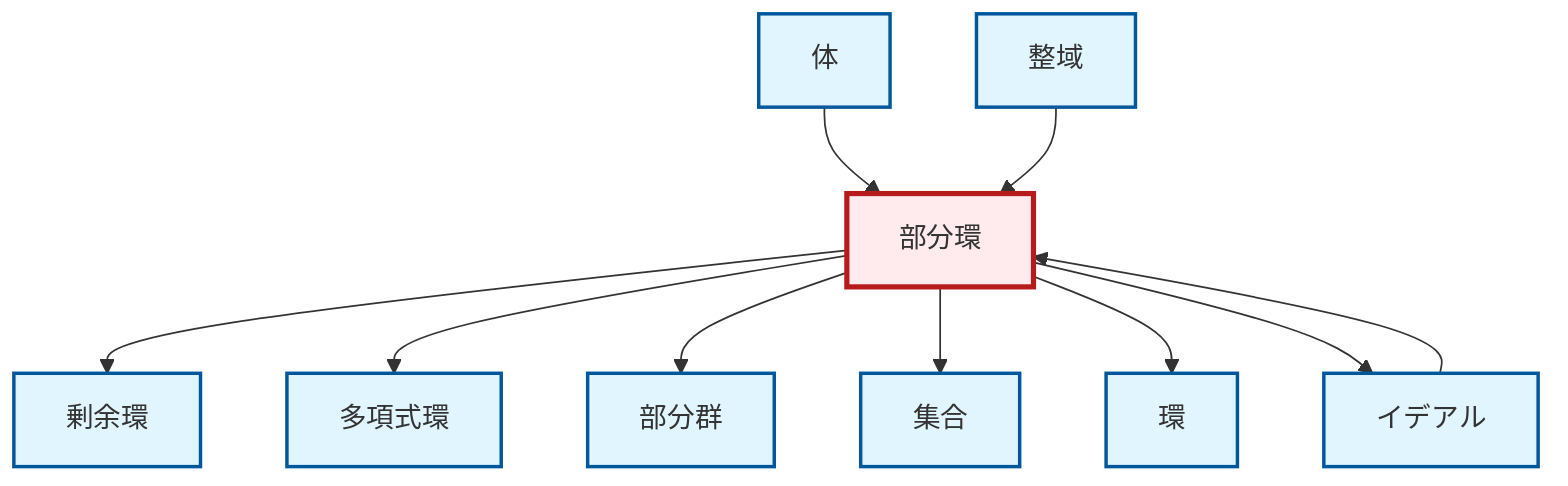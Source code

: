 graph TD
    classDef definition fill:#e1f5fe,stroke:#01579b,stroke-width:2px
    classDef theorem fill:#f3e5f5,stroke:#4a148c,stroke-width:2px
    classDef axiom fill:#fff3e0,stroke:#e65100,stroke-width:2px
    classDef example fill:#e8f5e9,stroke:#1b5e20,stroke-width:2px
    classDef current fill:#ffebee,stroke:#b71c1c,stroke-width:3px
    def-subgroup["部分群"]:::definition
    def-field["体"]:::definition
    def-polynomial-ring["多項式環"]:::definition
    def-ring["環"]:::definition
    def-ideal["イデアル"]:::definition
    def-set["集合"]:::definition
    def-subring["部分環"]:::definition
    def-quotient-ring["剰余環"]:::definition
    def-integral-domain["整域"]:::definition
    def-subring --> def-quotient-ring
    def-subring --> def-polynomial-ring
    def-subring --> def-subgroup
    def-field --> def-subring
    def-ideal --> def-subring
    def-subring --> def-set
    def-integral-domain --> def-subring
    def-subring --> def-ring
    def-subring --> def-ideal
    class def-subring current